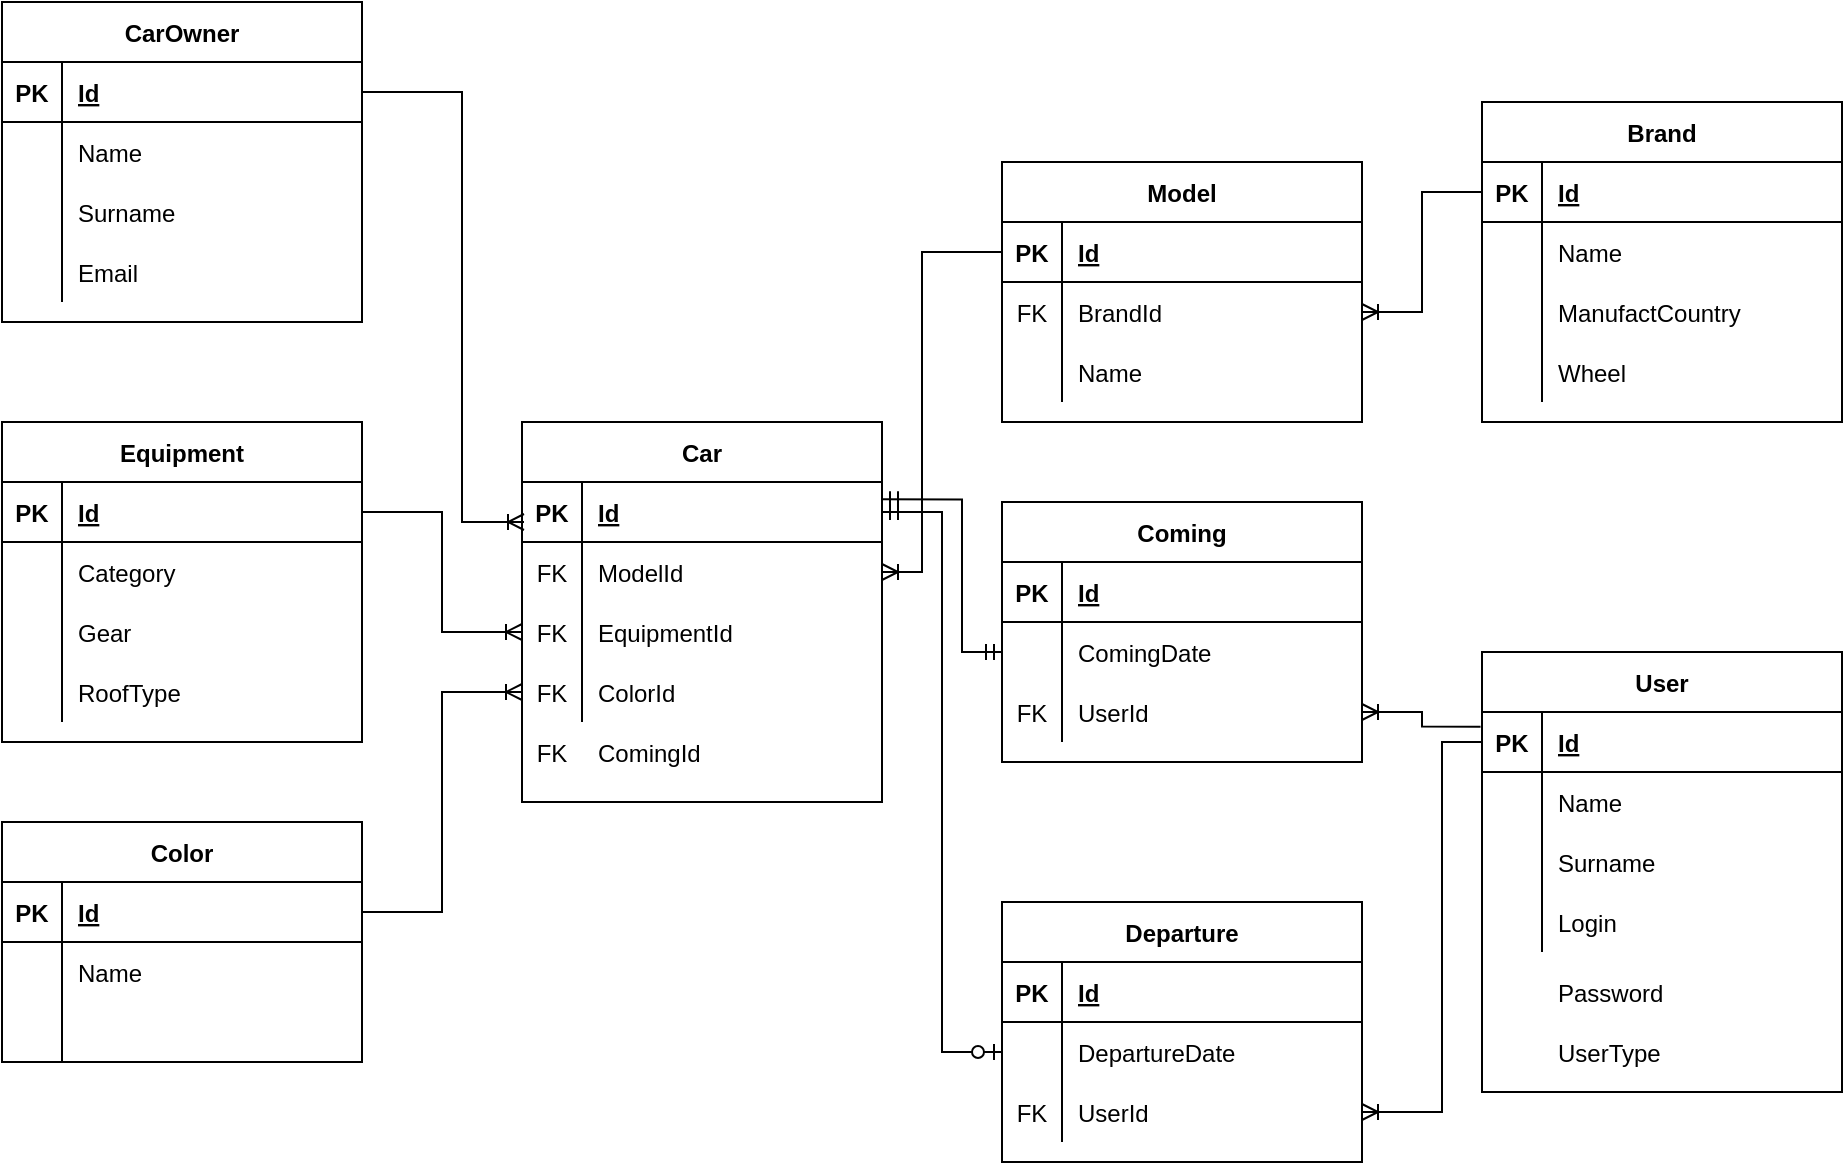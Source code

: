 <mxfile version="15.7.3" type="device" pages="2"><diagram id="YWKgG_WSulfAox0yziJz" name="DB"><mxGraphModel dx="782" dy="539" grid="1" gridSize="10" guides="1" tooltips="1" connect="1" arrows="1" fold="1" page="1" pageScale="1" pageWidth="827" pageHeight="1169" background="none" math="0" shadow="0"><root><mxCell id="0"/><mxCell id="1" parent="0"/><mxCell id="0yDQ1u8VZET8Ku6q4lAC-11" value="" style="edgeStyle=orthogonalEdgeStyle;fontSize=12;html=1;endArrow=ERoneToMany;rounded=0;exitX=1;exitY=0.5;exitDx=0;exitDy=0;entryX=0;entryY=0.5;entryDx=0;entryDy=0;" parent="1" source="uPqkEiyHTFBcvku5tP7o-15" target="uPqkEiyHTFBcvku5tP7o-47" edge="1"><mxGeometry width="100" height="100" relative="1" as="geometry"><mxPoint x="200.64" y="430.7" as="sourcePoint"/><mxPoint x="280" y="445" as="targetPoint"/></mxGeometry></mxCell><mxCell id="0yDQ1u8VZET8Ku6q4lAC-14" value="" style="edgeStyle=orthogonalEdgeStyle;fontSize=12;html=1;endArrow=ERoneToMany;rounded=0;exitX=1;exitY=0.5;exitDx=0;exitDy=0;entryX=0;entryY=0.5;entryDx=0;entryDy=0;" parent="1" source="uPqkEiyHTFBcvku5tP7o-28" target="uPqkEiyHTFBcvku5tP7o-50" edge="1"><mxGeometry width="100" height="100" relative="1" as="geometry"><mxPoint x="200.96" y="592" as="sourcePoint"/><mxPoint x="279.36" y="456.7" as="targetPoint"/></mxGeometry></mxCell><mxCell id="0yDQ1u8VZET8Ku6q4lAC-22" value="" style="edgeStyle=orthogonalEdgeStyle;fontSize=12;html=1;endArrow=ERmandOne;startArrow=ERmandOne;rounded=0;entryX=0;entryY=0.5;entryDx=0;entryDy=0;exitX=1;exitY=0.289;exitDx=0;exitDy=0;exitPerimeter=0;" parent="1" source="uPqkEiyHTFBcvku5tP7o-41" edge="1"><mxGeometry width="100" height="100" relative="1" as="geometry"><mxPoint x="440" y="400" as="sourcePoint"/><mxPoint x="520" y="475" as="targetPoint"/><Array as="points"><mxPoint x="500" y="399"/><mxPoint x="500" y="475"/></Array></mxGeometry></mxCell><mxCell id="_wsP47L9iV2Gv-2VF7Bg-2" value="" style="edgeStyle=orthogonalEdgeStyle;fontSize=12;html=1;endArrow=ERoneToMany;rounded=0;entryX=1;entryY=0.5;entryDx=0;entryDy=0;exitX=0;exitY=0.5;exitDx=0;exitDy=0;" parent="1" source="uPqkEiyHTFBcvku5tP7o-67" target="uPqkEiyHTFBcvku5tP7o-44" edge="1"><mxGeometry width="100" height="100" relative="1" as="geometry"><mxPoint x="517.28" y="272.7" as="sourcePoint"/><mxPoint x="440" y="422.5" as="targetPoint"/><Array as="points"><mxPoint x="480" y="275"/><mxPoint x="480" y="435"/></Array></mxGeometry></mxCell><mxCell id="rTgSQK5RYdO8RPEmZVbY-4" value="" style="edgeStyle=orthogonalEdgeStyle;fontSize=12;html=1;endArrow=none;rounded=0;entryX=1;entryY=0.5;entryDx=0;entryDy=0;startArrow=ERoneToMany;startFill=0;endFill=0;" parent="1" target="uPqkEiyHTFBcvku5tP7o-2" edge="1"><mxGeometry width="100" height="100" relative="1" as="geometry"><mxPoint x="281" y="410" as="sourcePoint"/><mxPoint x="210" y="200" as="targetPoint"/><Array as="points"><mxPoint x="250" y="410"/><mxPoint x="250" y="195"/></Array></mxGeometry></mxCell><mxCell id="uPqkEiyHTFBcvku5tP7o-1" value="CarOwner" style="shape=table;startSize=30;container=1;collapsible=1;childLayout=tableLayout;fixedRows=1;rowLines=0;fontStyle=1;align=center;resizeLast=1;" parent="1" vertex="1"><mxGeometry x="20" y="150" width="180" height="160" as="geometry"/></mxCell><mxCell id="uPqkEiyHTFBcvku5tP7o-2" value="" style="shape=partialRectangle;collapsible=0;dropTarget=0;pointerEvents=0;fillColor=none;top=0;left=0;bottom=1;right=0;points=[[0,0.5],[1,0.5]];portConstraint=eastwest;" parent="uPqkEiyHTFBcvku5tP7o-1" vertex="1"><mxGeometry y="30" width="180" height="30" as="geometry"/></mxCell><mxCell id="uPqkEiyHTFBcvku5tP7o-3" value="PK" style="shape=partialRectangle;connectable=0;fillColor=none;top=0;left=0;bottom=0;right=0;fontStyle=1;overflow=hidden;" parent="uPqkEiyHTFBcvku5tP7o-2" vertex="1"><mxGeometry width="30" height="30" as="geometry"><mxRectangle width="30" height="30" as="alternateBounds"/></mxGeometry></mxCell><mxCell id="uPqkEiyHTFBcvku5tP7o-4" value="Id" style="shape=partialRectangle;connectable=0;fillColor=none;top=0;left=0;bottom=0;right=0;align=left;spacingLeft=6;fontStyle=5;overflow=hidden;" parent="uPqkEiyHTFBcvku5tP7o-2" vertex="1"><mxGeometry x="30" width="150" height="30" as="geometry"><mxRectangle width="150" height="30" as="alternateBounds"/></mxGeometry></mxCell><mxCell id="uPqkEiyHTFBcvku5tP7o-5" value="" style="shape=partialRectangle;collapsible=0;dropTarget=0;pointerEvents=0;fillColor=none;top=0;left=0;bottom=0;right=0;points=[[0,0.5],[1,0.5]];portConstraint=eastwest;" parent="uPqkEiyHTFBcvku5tP7o-1" vertex="1"><mxGeometry y="60" width="180" height="30" as="geometry"/></mxCell><mxCell id="uPqkEiyHTFBcvku5tP7o-6" value="" style="shape=partialRectangle;connectable=0;fillColor=none;top=0;left=0;bottom=0;right=0;editable=1;overflow=hidden;" parent="uPqkEiyHTFBcvku5tP7o-5" vertex="1"><mxGeometry width="30" height="30" as="geometry"><mxRectangle width="30" height="30" as="alternateBounds"/></mxGeometry></mxCell><mxCell id="uPqkEiyHTFBcvku5tP7o-7" value="Name" style="shape=partialRectangle;connectable=0;fillColor=none;top=0;left=0;bottom=0;right=0;align=left;spacingLeft=6;overflow=hidden;" parent="uPqkEiyHTFBcvku5tP7o-5" vertex="1"><mxGeometry x="30" width="150" height="30" as="geometry"><mxRectangle width="150" height="30" as="alternateBounds"/></mxGeometry></mxCell><mxCell id="uPqkEiyHTFBcvku5tP7o-8" value="" style="shape=partialRectangle;collapsible=0;dropTarget=0;pointerEvents=0;fillColor=none;top=0;left=0;bottom=0;right=0;points=[[0,0.5],[1,0.5]];portConstraint=eastwest;" parent="uPqkEiyHTFBcvku5tP7o-1" vertex="1"><mxGeometry y="90" width="180" height="30" as="geometry"/></mxCell><mxCell id="uPqkEiyHTFBcvku5tP7o-9" value="" style="shape=partialRectangle;connectable=0;fillColor=none;top=0;left=0;bottom=0;right=0;editable=1;overflow=hidden;" parent="uPqkEiyHTFBcvku5tP7o-8" vertex="1"><mxGeometry width="30" height="30" as="geometry"><mxRectangle width="30" height="30" as="alternateBounds"/></mxGeometry></mxCell><mxCell id="uPqkEiyHTFBcvku5tP7o-10" value="Surname" style="shape=partialRectangle;connectable=0;fillColor=none;top=0;left=0;bottom=0;right=0;align=left;spacingLeft=6;overflow=hidden;" parent="uPqkEiyHTFBcvku5tP7o-8" vertex="1"><mxGeometry x="30" width="150" height="30" as="geometry"><mxRectangle width="150" height="30" as="alternateBounds"/></mxGeometry></mxCell><mxCell id="uPqkEiyHTFBcvku5tP7o-11" value="" style="shape=partialRectangle;collapsible=0;dropTarget=0;pointerEvents=0;fillColor=none;top=0;left=0;bottom=0;right=0;points=[[0,0.5],[1,0.5]];portConstraint=eastwest;" parent="uPqkEiyHTFBcvku5tP7o-1" vertex="1"><mxGeometry y="120" width="180" height="30" as="geometry"/></mxCell><mxCell id="uPqkEiyHTFBcvku5tP7o-12" value="" style="shape=partialRectangle;connectable=0;fillColor=none;top=0;left=0;bottom=0;right=0;editable=1;overflow=hidden;" parent="uPqkEiyHTFBcvku5tP7o-11" vertex="1"><mxGeometry width="30" height="30" as="geometry"><mxRectangle width="30" height="30" as="alternateBounds"/></mxGeometry></mxCell><mxCell id="uPqkEiyHTFBcvku5tP7o-13" value="Email" style="shape=partialRectangle;connectable=0;fillColor=none;top=0;left=0;bottom=0;right=0;align=left;spacingLeft=6;overflow=hidden;" parent="uPqkEiyHTFBcvku5tP7o-11" vertex="1"><mxGeometry x="30" width="150" height="30" as="geometry"><mxRectangle width="150" height="30" as="alternateBounds"/></mxGeometry></mxCell><mxCell id="uPqkEiyHTFBcvku5tP7o-14" value="Equipment" style="shape=table;startSize=30;container=1;collapsible=1;childLayout=tableLayout;fixedRows=1;rowLines=0;fontStyle=1;align=center;resizeLast=1;" parent="1" vertex="1"><mxGeometry x="20" y="360" width="180" height="160" as="geometry"/></mxCell><mxCell id="uPqkEiyHTFBcvku5tP7o-15" value="" style="shape=partialRectangle;collapsible=0;dropTarget=0;pointerEvents=0;fillColor=none;top=0;left=0;bottom=1;right=0;points=[[0,0.5],[1,0.5]];portConstraint=eastwest;" parent="uPqkEiyHTFBcvku5tP7o-14" vertex="1"><mxGeometry y="30" width="180" height="30" as="geometry"/></mxCell><mxCell id="uPqkEiyHTFBcvku5tP7o-16" value="PK" style="shape=partialRectangle;connectable=0;fillColor=none;top=0;left=0;bottom=0;right=0;fontStyle=1;overflow=hidden;" parent="uPqkEiyHTFBcvku5tP7o-15" vertex="1"><mxGeometry width="30" height="30" as="geometry"><mxRectangle width="30" height="30" as="alternateBounds"/></mxGeometry></mxCell><mxCell id="uPqkEiyHTFBcvku5tP7o-17" value="Id" style="shape=partialRectangle;connectable=0;fillColor=none;top=0;left=0;bottom=0;right=0;align=left;spacingLeft=6;fontStyle=5;overflow=hidden;" parent="uPqkEiyHTFBcvku5tP7o-15" vertex="1"><mxGeometry x="30" width="150" height="30" as="geometry"><mxRectangle width="150" height="30" as="alternateBounds"/></mxGeometry></mxCell><mxCell id="uPqkEiyHTFBcvku5tP7o-18" value="" style="shape=partialRectangle;collapsible=0;dropTarget=0;pointerEvents=0;fillColor=none;top=0;left=0;bottom=0;right=0;points=[[0,0.5],[1,0.5]];portConstraint=eastwest;" parent="uPqkEiyHTFBcvku5tP7o-14" vertex="1"><mxGeometry y="60" width="180" height="30" as="geometry"/></mxCell><mxCell id="uPqkEiyHTFBcvku5tP7o-19" value="" style="shape=partialRectangle;connectable=0;fillColor=none;top=0;left=0;bottom=0;right=0;editable=1;overflow=hidden;" parent="uPqkEiyHTFBcvku5tP7o-18" vertex="1"><mxGeometry width="30" height="30" as="geometry"><mxRectangle width="30" height="30" as="alternateBounds"/></mxGeometry></mxCell><mxCell id="uPqkEiyHTFBcvku5tP7o-20" value="Category" style="shape=partialRectangle;connectable=0;fillColor=none;top=0;left=0;bottom=0;right=0;align=left;spacingLeft=6;overflow=hidden;" parent="uPqkEiyHTFBcvku5tP7o-18" vertex="1"><mxGeometry x="30" width="150" height="30" as="geometry"><mxRectangle width="150" height="30" as="alternateBounds"/></mxGeometry></mxCell><mxCell id="uPqkEiyHTFBcvku5tP7o-21" value="" style="shape=partialRectangle;collapsible=0;dropTarget=0;pointerEvents=0;fillColor=none;top=0;left=0;bottom=0;right=0;points=[[0,0.5],[1,0.5]];portConstraint=eastwest;" parent="uPqkEiyHTFBcvku5tP7o-14" vertex="1"><mxGeometry y="90" width="180" height="30" as="geometry"/></mxCell><mxCell id="uPqkEiyHTFBcvku5tP7o-22" value="" style="shape=partialRectangle;connectable=0;fillColor=none;top=0;left=0;bottom=0;right=0;editable=1;overflow=hidden;" parent="uPqkEiyHTFBcvku5tP7o-21" vertex="1"><mxGeometry width="30" height="30" as="geometry"><mxRectangle width="30" height="30" as="alternateBounds"/></mxGeometry></mxCell><mxCell id="uPqkEiyHTFBcvku5tP7o-23" value="Gear" style="shape=partialRectangle;connectable=0;fillColor=none;top=0;left=0;bottom=0;right=0;align=left;spacingLeft=6;overflow=hidden;" parent="uPqkEiyHTFBcvku5tP7o-21" vertex="1"><mxGeometry x="30" width="150" height="30" as="geometry"><mxRectangle width="150" height="30" as="alternateBounds"/></mxGeometry></mxCell><mxCell id="uPqkEiyHTFBcvku5tP7o-24" value="" style="shape=partialRectangle;collapsible=0;dropTarget=0;pointerEvents=0;fillColor=none;top=0;left=0;bottom=0;right=0;points=[[0,0.5],[1,0.5]];portConstraint=eastwest;" parent="uPqkEiyHTFBcvku5tP7o-14" vertex="1"><mxGeometry y="120" width="180" height="30" as="geometry"/></mxCell><mxCell id="uPqkEiyHTFBcvku5tP7o-25" value="" style="shape=partialRectangle;connectable=0;fillColor=none;top=0;left=0;bottom=0;right=0;editable=1;overflow=hidden;" parent="uPqkEiyHTFBcvku5tP7o-24" vertex="1"><mxGeometry width="30" height="30" as="geometry"><mxRectangle width="30" height="30" as="alternateBounds"/></mxGeometry></mxCell><mxCell id="uPqkEiyHTFBcvku5tP7o-26" value="RoofType" style="shape=partialRectangle;connectable=0;fillColor=none;top=0;left=0;bottom=0;right=0;align=left;spacingLeft=6;overflow=hidden;" parent="uPqkEiyHTFBcvku5tP7o-24" vertex="1"><mxGeometry x="30" width="150" height="30" as="geometry"><mxRectangle width="150" height="30" as="alternateBounds"/></mxGeometry></mxCell><mxCell id="uPqkEiyHTFBcvku5tP7o-27" value="Color" style="shape=table;startSize=30;container=1;collapsible=1;childLayout=tableLayout;fixedRows=1;rowLines=0;fontStyle=1;align=center;resizeLast=1;" parent="1" vertex="1"><mxGeometry x="20" y="560" width="180" height="120" as="geometry"/></mxCell><mxCell id="uPqkEiyHTFBcvku5tP7o-28" value="" style="shape=partialRectangle;collapsible=0;dropTarget=0;pointerEvents=0;fillColor=none;top=0;left=0;bottom=1;right=0;points=[[0,0.5],[1,0.5]];portConstraint=eastwest;" parent="uPqkEiyHTFBcvku5tP7o-27" vertex="1"><mxGeometry y="30" width="180" height="30" as="geometry"/></mxCell><mxCell id="uPqkEiyHTFBcvku5tP7o-29" value="PK" style="shape=partialRectangle;connectable=0;fillColor=none;top=0;left=0;bottom=0;right=0;fontStyle=1;overflow=hidden;" parent="uPqkEiyHTFBcvku5tP7o-28" vertex="1"><mxGeometry width="30" height="30" as="geometry"><mxRectangle width="30" height="30" as="alternateBounds"/></mxGeometry></mxCell><mxCell id="uPqkEiyHTFBcvku5tP7o-30" value="Id" style="shape=partialRectangle;connectable=0;fillColor=none;top=0;left=0;bottom=0;right=0;align=left;spacingLeft=6;fontStyle=5;overflow=hidden;" parent="uPqkEiyHTFBcvku5tP7o-28" vertex="1"><mxGeometry x="30" width="150" height="30" as="geometry"><mxRectangle width="150" height="30" as="alternateBounds"/></mxGeometry></mxCell><mxCell id="uPqkEiyHTFBcvku5tP7o-31" value="" style="shape=partialRectangle;collapsible=0;dropTarget=0;pointerEvents=0;fillColor=none;top=0;left=0;bottom=0;right=0;points=[[0,0.5],[1,0.5]];portConstraint=eastwest;" parent="uPqkEiyHTFBcvku5tP7o-27" vertex="1"><mxGeometry y="60" width="180" height="30" as="geometry"/></mxCell><mxCell id="uPqkEiyHTFBcvku5tP7o-32" value="" style="shape=partialRectangle;connectable=0;fillColor=none;top=0;left=0;bottom=0;right=0;editable=1;overflow=hidden;" parent="uPqkEiyHTFBcvku5tP7o-31" vertex="1"><mxGeometry width="30" height="30" as="geometry"><mxRectangle width="30" height="30" as="alternateBounds"/></mxGeometry></mxCell><mxCell id="uPqkEiyHTFBcvku5tP7o-33" value="Name" style="shape=partialRectangle;connectable=0;fillColor=none;top=0;left=0;bottom=0;right=0;align=left;spacingLeft=6;overflow=hidden;" parent="uPqkEiyHTFBcvku5tP7o-31" vertex="1"><mxGeometry x="30" width="150" height="30" as="geometry"><mxRectangle width="150" height="30" as="alternateBounds"/></mxGeometry></mxCell><mxCell id="uPqkEiyHTFBcvku5tP7o-34" value="" style="shape=partialRectangle;collapsible=0;dropTarget=0;pointerEvents=0;fillColor=none;top=0;left=0;bottom=0;right=0;points=[[0,0.5],[1,0.5]];portConstraint=eastwest;" parent="uPqkEiyHTFBcvku5tP7o-27" vertex="1"><mxGeometry y="90" width="180" height="30" as="geometry"/></mxCell><mxCell id="uPqkEiyHTFBcvku5tP7o-35" value="" style="shape=partialRectangle;connectable=0;fillColor=none;top=0;left=0;bottom=0;right=0;editable=1;overflow=hidden;" parent="uPqkEiyHTFBcvku5tP7o-34" vertex="1"><mxGeometry width="30" height="30" as="geometry"><mxRectangle width="30" height="30" as="alternateBounds"/></mxGeometry></mxCell><mxCell id="uPqkEiyHTFBcvku5tP7o-36" value="" style="shape=partialRectangle;connectable=0;fillColor=none;top=0;left=0;bottom=0;right=0;align=left;spacingLeft=6;overflow=hidden;" parent="uPqkEiyHTFBcvku5tP7o-34" vertex="1"><mxGeometry x="30" width="150" height="30" as="geometry"><mxRectangle width="150" height="30" as="alternateBounds"/></mxGeometry></mxCell><mxCell id="uPqkEiyHTFBcvku5tP7o-40" value="Car" style="shape=table;startSize=30;container=1;collapsible=1;childLayout=tableLayout;fixedRows=1;rowLines=0;fontStyle=1;align=center;resizeLast=1;" parent="1" vertex="1"><mxGeometry x="280" y="360" width="180" height="190" as="geometry"/></mxCell><mxCell id="uPqkEiyHTFBcvku5tP7o-41" value="" style="shape=partialRectangle;collapsible=0;dropTarget=0;pointerEvents=0;fillColor=none;top=0;left=0;bottom=1;right=0;points=[[0,0.5],[1,0.5]];portConstraint=eastwest;" parent="uPqkEiyHTFBcvku5tP7o-40" vertex="1"><mxGeometry y="30" width="180" height="30" as="geometry"/></mxCell><mxCell id="uPqkEiyHTFBcvku5tP7o-42" value="PK" style="shape=partialRectangle;connectable=0;fillColor=none;top=0;left=0;bottom=0;right=0;fontStyle=1;overflow=hidden;" parent="uPqkEiyHTFBcvku5tP7o-41" vertex="1"><mxGeometry width="30" height="30" as="geometry"><mxRectangle width="30" height="30" as="alternateBounds"/></mxGeometry></mxCell><mxCell id="uPqkEiyHTFBcvku5tP7o-43" value="Id" style="shape=partialRectangle;connectable=0;fillColor=none;top=0;left=0;bottom=0;right=0;align=left;spacingLeft=6;fontStyle=5;overflow=hidden;" parent="uPqkEiyHTFBcvku5tP7o-41" vertex="1"><mxGeometry x="30" width="150" height="30" as="geometry"><mxRectangle width="150" height="30" as="alternateBounds"/></mxGeometry></mxCell><mxCell id="uPqkEiyHTFBcvku5tP7o-44" value="" style="shape=partialRectangle;collapsible=0;dropTarget=0;pointerEvents=0;fillColor=none;top=0;left=0;bottom=0;right=0;points=[[0,0.5],[1,0.5]];portConstraint=eastwest;" parent="uPqkEiyHTFBcvku5tP7o-40" vertex="1"><mxGeometry y="60" width="180" height="30" as="geometry"/></mxCell><mxCell id="uPqkEiyHTFBcvku5tP7o-45" value="FK" style="shape=partialRectangle;connectable=0;fillColor=none;top=0;left=0;bottom=0;right=0;editable=1;overflow=hidden;" parent="uPqkEiyHTFBcvku5tP7o-44" vertex="1"><mxGeometry width="30" height="30" as="geometry"><mxRectangle width="30" height="30" as="alternateBounds"/></mxGeometry></mxCell><mxCell id="uPqkEiyHTFBcvku5tP7o-46" value="ModelId" style="shape=partialRectangle;connectable=0;fillColor=none;top=0;left=0;bottom=0;right=0;align=left;spacingLeft=6;overflow=hidden;" parent="uPqkEiyHTFBcvku5tP7o-44" vertex="1"><mxGeometry x="30" width="150" height="30" as="geometry"><mxRectangle width="150" height="30" as="alternateBounds"/></mxGeometry></mxCell><mxCell id="uPqkEiyHTFBcvku5tP7o-47" value="" style="shape=partialRectangle;collapsible=0;dropTarget=0;pointerEvents=0;fillColor=none;top=0;left=0;bottom=0;right=0;points=[[0,0.5],[1,0.5]];portConstraint=eastwest;" parent="uPqkEiyHTFBcvku5tP7o-40" vertex="1"><mxGeometry y="90" width="180" height="30" as="geometry"/></mxCell><mxCell id="uPqkEiyHTFBcvku5tP7o-48" value="FK" style="shape=partialRectangle;connectable=0;fillColor=none;top=0;left=0;bottom=0;right=0;editable=1;overflow=hidden;" parent="uPqkEiyHTFBcvku5tP7o-47" vertex="1"><mxGeometry width="30" height="30" as="geometry"><mxRectangle width="30" height="30" as="alternateBounds"/></mxGeometry></mxCell><mxCell id="uPqkEiyHTFBcvku5tP7o-49" value="EquipmentId" style="shape=partialRectangle;connectable=0;fillColor=none;top=0;left=0;bottom=0;right=0;align=left;spacingLeft=6;overflow=hidden;" parent="uPqkEiyHTFBcvku5tP7o-47" vertex="1"><mxGeometry x="30" width="150" height="30" as="geometry"><mxRectangle width="150" height="30" as="alternateBounds"/></mxGeometry></mxCell><mxCell id="uPqkEiyHTFBcvku5tP7o-50" value="" style="shape=partialRectangle;collapsible=0;dropTarget=0;pointerEvents=0;fillColor=none;top=0;left=0;bottom=0;right=0;points=[[0,0.5],[1,0.5]];portConstraint=eastwest;" parent="uPqkEiyHTFBcvku5tP7o-40" vertex="1"><mxGeometry y="120" width="180" height="30" as="geometry"/></mxCell><mxCell id="uPqkEiyHTFBcvku5tP7o-51" value="FK" style="shape=partialRectangle;connectable=0;fillColor=none;top=0;left=0;bottom=0;right=0;editable=1;overflow=hidden;" parent="uPqkEiyHTFBcvku5tP7o-50" vertex="1"><mxGeometry width="30" height="30" as="geometry"><mxRectangle width="30" height="30" as="alternateBounds"/></mxGeometry></mxCell><mxCell id="uPqkEiyHTFBcvku5tP7o-52" value="ColorId" style="shape=partialRectangle;connectable=0;fillColor=none;top=0;left=0;bottom=0;right=0;align=left;spacingLeft=6;overflow=hidden;" parent="uPqkEiyHTFBcvku5tP7o-50" vertex="1"><mxGeometry x="30" width="150" height="30" as="geometry"><mxRectangle width="150" height="30" as="alternateBounds"/></mxGeometry></mxCell><mxCell id="uPqkEiyHTFBcvku5tP7o-66" value="Model" style="shape=table;startSize=30;container=1;collapsible=1;childLayout=tableLayout;fixedRows=1;rowLines=0;fontStyle=1;align=center;resizeLast=1;" parent="1" vertex="1"><mxGeometry x="520" y="230" width="180" height="130" as="geometry"/></mxCell><mxCell id="uPqkEiyHTFBcvku5tP7o-67" value="" style="shape=partialRectangle;collapsible=0;dropTarget=0;pointerEvents=0;fillColor=none;top=0;left=0;bottom=1;right=0;points=[[0,0.5],[1,0.5]];portConstraint=eastwest;" parent="uPqkEiyHTFBcvku5tP7o-66" vertex="1"><mxGeometry y="30" width="180" height="30" as="geometry"/></mxCell><mxCell id="uPqkEiyHTFBcvku5tP7o-68" value="PK" style="shape=partialRectangle;connectable=0;fillColor=none;top=0;left=0;bottom=0;right=0;fontStyle=1;overflow=hidden;" parent="uPqkEiyHTFBcvku5tP7o-67" vertex="1"><mxGeometry width="30" height="30" as="geometry"><mxRectangle width="30" height="30" as="alternateBounds"/></mxGeometry></mxCell><mxCell id="uPqkEiyHTFBcvku5tP7o-69" value="Id" style="shape=partialRectangle;connectable=0;fillColor=none;top=0;left=0;bottom=0;right=0;align=left;spacingLeft=6;fontStyle=5;overflow=hidden;" parent="uPqkEiyHTFBcvku5tP7o-67" vertex="1"><mxGeometry x="30" width="150" height="30" as="geometry"><mxRectangle width="150" height="30" as="alternateBounds"/></mxGeometry></mxCell><mxCell id="uPqkEiyHTFBcvku5tP7o-70" value="" style="shape=partialRectangle;collapsible=0;dropTarget=0;pointerEvents=0;fillColor=none;top=0;left=0;bottom=0;right=0;points=[[0,0.5],[1,0.5]];portConstraint=eastwest;" parent="uPqkEiyHTFBcvku5tP7o-66" vertex="1"><mxGeometry y="60" width="180" height="30" as="geometry"/></mxCell><mxCell id="uPqkEiyHTFBcvku5tP7o-71" value="FK" style="shape=partialRectangle;connectable=0;fillColor=none;top=0;left=0;bottom=0;right=0;editable=1;overflow=hidden;" parent="uPqkEiyHTFBcvku5tP7o-70" vertex="1"><mxGeometry width="30" height="30" as="geometry"><mxRectangle width="30" height="30" as="alternateBounds"/></mxGeometry></mxCell><mxCell id="uPqkEiyHTFBcvku5tP7o-72" value="BrandId" style="shape=partialRectangle;connectable=0;fillColor=none;top=0;left=0;bottom=0;right=0;align=left;spacingLeft=6;overflow=hidden;" parent="uPqkEiyHTFBcvku5tP7o-70" vertex="1"><mxGeometry x="30" width="150" height="30" as="geometry"><mxRectangle width="150" height="30" as="alternateBounds"/></mxGeometry></mxCell><mxCell id="uPqkEiyHTFBcvku5tP7o-73" value="" style="shape=partialRectangle;collapsible=0;dropTarget=0;pointerEvents=0;fillColor=none;top=0;left=0;bottom=0;right=0;points=[[0,0.5],[1,0.5]];portConstraint=eastwest;" parent="uPqkEiyHTFBcvku5tP7o-66" vertex="1"><mxGeometry y="90" width="180" height="30" as="geometry"/></mxCell><mxCell id="uPqkEiyHTFBcvku5tP7o-74" value="" style="shape=partialRectangle;connectable=0;fillColor=none;top=0;left=0;bottom=0;right=0;editable=1;overflow=hidden;" parent="uPqkEiyHTFBcvku5tP7o-73" vertex="1"><mxGeometry width="30" height="30" as="geometry"><mxRectangle width="30" height="30" as="alternateBounds"/></mxGeometry></mxCell><mxCell id="uPqkEiyHTFBcvku5tP7o-75" value="Name" style="shape=partialRectangle;connectable=0;fillColor=none;top=0;left=0;bottom=0;right=0;align=left;spacingLeft=6;overflow=hidden;" parent="uPqkEiyHTFBcvku5tP7o-73" vertex="1"><mxGeometry x="30" width="150" height="30" as="geometry"><mxRectangle width="150" height="30" as="alternateBounds"/></mxGeometry></mxCell><mxCell id="uPqkEiyHTFBcvku5tP7o-77" value="Brand" style="shape=table;startSize=30;container=1;collapsible=1;childLayout=tableLayout;fixedRows=1;rowLines=0;fontStyle=1;align=center;resizeLast=1;" parent="1" vertex="1"><mxGeometry x="760" y="200" width="180" height="160" as="geometry"/></mxCell><mxCell id="uPqkEiyHTFBcvku5tP7o-78" value="" style="shape=partialRectangle;collapsible=0;dropTarget=0;pointerEvents=0;fillColor=none;top=0;left=0;bottom=1;right=0;points=[[0,0.5],[1,0.5]];portConstraint=eastwest;" parent="uPqkEiyHTFBcvku5tP7o-77" vertex="1"><mxGeometry y="30" width="180" height="30" as="geometry"/></mxCell><mxCell id="uPqkEiyHTFBcvku5tP7o-79" value="PK" style="shape=partialRectangle;connectable=0;fillColor=none;top=0;left=0;bottom=0;right=0;fontStyle=1;overflow=hidden;" parent="uPqkEiyHTFBcvku5tP7o-78" vertex="1"><mxGeometry width="30" height="30" as="geometry"><mxRectangle width="30" height="30" as="alternateBounds"/></mxGeometry></mxCell><mxCell id="uPqkEiyHTFBcvku5tP7o-80" value="Id" style="shape=partialRectangle;connectable=0;fillColor=none;top=0;left=0;bottom=0;right=0;align=left;spacingLeft=6;fontStyle=5;overflow=hidden;" parent="uPqkEiyHTFBcvku5tP7o-78" vertex="1"><mxGeometry x="30" width="150" height="30" as="geometry"><mxRectangle width="150" height="30" as="alternateBounds"/></mxGeometry></mxCell><mxCell id="uPqkEiyHTFBcvku5tP7o-81" value="" style="shape=partialRectangle;collapsible=0;dropTarget=0;pointerEvents=0;fillColor=none;top=0;left=0;bottom=0;right=0;points=[[0,0.5],[1,0.5]];portConstraint=eastwest;" parent="uPqkEiyHTFBcvku5tP7o-77" vertex="1"><mxGeometry y="60" width="180" height="30" as="geometry"/></mxCell><mxCell id="uPqkEiyHTFBcvku5tP7o-82" value="" style="shape=partialRectangle;connectable=0;fillColor=none;top=0;left=0;bottom=0;right=0;editable=1;overflow=hidden;" parent="uPqkEiyHTFBcvku5tP7o-81" vertex="1"><mxGeometry width="30" height="30" as="geometry"><mxRectangle width="30" height="30" as="alternateBounds"/></mxGeometry></mxCell><mxCell id="uPqkEiyHTFBcvku5tP7o-83" value="Name" style="shape=partialRectangle;connectable=0;fillColor=none;top=0;left=0;bottom=0;right=0;align=left;spacingLeft=6;overflow=hidden;" parent="uPqkEiyHTFBcvku5tP7o-81" vertex="1"><mxGeometry x="30" width="150" height="30" as="geometry"><mxRectangle width="150" height="30" as="alternateBounds"/></mxGeometry></mxCell><mxCell id="uPqkEiyHTFBcvku5tP7o-84" value="" style="shape=partialRectangle;collapsible=0;dropTarget=0;pointerEvents=0;fillColor=none;top=0;left=0;bottom=0;right=0;points=[[0,0.5],[1,0.5]];portConstraint=eastwest;" parent="uPqkEiyHTFBcvku5tP7o-77" vertex="1"><mxGeometry y="90" width="180" height="30" as="geometry"/></mxCell><mxCell id="uPqkEiyHTFBcvku5tP7o-85" value="" style="shape=partialRectangle;connectable=0;fillColor=none;top=0;left=0;bottom=0;right=0;editable=1;overflow=hidden;" parent="uPqkEiyHTFBcvku5tP7o-84" vertex="1"><mxGeometry width="30" height="30" as="geometry"><mxRectangle width="30" height="30" as="alternateBounds"/></mxGeometry></mxCell><mxCell id="uPqkEiyHTFBcvku5tP7o-86" value="ManufactCountry" style="shape=partialRectangle;connectable=0;fillColor=none;top=0;left=0;bottom=0;right=0;align=left;spacingLeft=6;overflow=hidden;" parent="uPqkEiyHTFBcvku5tP7o-84" vertex="1"><mxGeometry x="30" width="150" height="30" as="geometry"><mxRectangle width="150" height="30" as="alternateBounds"/></mxGeometry></mxCell><mxCell id="uPqkEiyHTFBcvku5tP7o-87" value="" style="shape=partialRectangle;collapsible=0;dropTarget=0;pointerEvents=0;fillColor=none;top=0;left=0;bottom=0;right=0;points=[[0,0.5],[1,0.5]];portConstraint=eastwest;" parent="uPqkEiyHTFBcvku5tP7o-77" vertex="1"><mxGeometry y="120" width="180" height="30" as="geometry"/></mxCell><mxCell id="uPqkEiyHTFBcvku5tP7o-88" value="" style="shape=partialRectangle;connectable=0;fillColor=none;top=0;left=0;bottom=0;right=0;editable=1;overflow=hidden;" parent="uPqkEiyHTFBcvku5tP7o-87" vertex="1"><mxGeometry width="30" height="30" as="geometry"><mxRectangle width="30" height="30" as="alternateBounds"/></mxGeometry></mxCell><mxCell id="uPqkEiyHTFBcvku5tP7o-89" value="Wheel" style="shape=partialRectangle;connectable=0;fillColor=none;top=0;left=0;bottom=0;right=0;align=left;spacingLeft=6;overflow=hidden;" parent="uPqkEiyHTFBcvku5tP7o-87" vertex="1"><mxGeometry x="30" width="150" height="30" as="geometry"><mxRectangle width="150" height="30" as="alternateBounds"/></mxGeometry></mxCell><mxCell id="uPqkEiyHTFBcvku5tP7o-90" value="" style="edgeStyle=entityRelationEdgeStyle;fontSize=12;html=1;endArrow=ERoneToMany;rounded=0;entryX=1;entryY=0.5;entryDx=0;entryDy=0;exitX=0;exitY=0.5;exitDx=0;exitDy=0;" parent="1" source="uPqkEiyHTFBcvku5tP7o-78" target="uPqkEiyHTFBcvku5tP7o-70" edge="1"><mxGeometry width="100" height="100" relative="1" as="geometry"><mxPoint x="640" y="410" as="sourcePoint"/><mxPoint x="740" y="310" as="targetPoint"/></mxGeometry></mxCell><mxCell id="uPqkEiyHTFBcvku5tP7o-91" value="Coming" style="shape=table;startSize=30;container=1;collapsible=1;childLayout=tableLayout;fixedRows=1;rowLines=0;fontStyle=1;align=center;resizeLast=1;" parent="1" vertex="1"><mxGeometry x="520" y="400" width="180" height="130" as="geometry"/></mxCell><mxCell id="uPqkEiyHTFBcvku5tP7o-92" value="" style="shape=partialRectangle;collapsible=0;dropTarget=0;pointerEvents=0;fillColor=none;top=0;left=0;bottom=1;right=0;points=[[0,0.5],[1,0.5]];portConstraint=eastwest;" parent="uPqkEiyHTFBcvku5tP7o-91" vertex="1"><mxGeometry y="30" width="180" height="30" as="geometry"/></mxCell><mxCell id="uPqkEiyHTFBcvku5tP7o-93" value="PK" style="shape=partialRectangle;connectable=0;fillColor=none;top=0;left=0;bottom=0;right=0;fontStyle=1;overflow=hidden;" parent="uPqkEiyHTFBcvku5tP7o-92" vertex="1"><mxGeometry width="30" height="30" as="geometry"><mxRectangle width="30" height="30" as="alternateBounds"/></mxGeometry></mxCell><mxCell id="uPqkEiyHTFBcvku5tP7o-94" value="Id" style="shape=partialRectangle;connectable=0;fillColor=none;top=0;left=0;bottom=0;right=0;align=left;spacingLeft=6;fontStyle=5;overflow=hidden;" parent="uPqkEiyHTFBcvku5tP7o-92" vertex="1"><mxGeometry x="30" width="150" height="30" as="geometry"><mxRectangle width="150" height="30" as="alternateBounds"/></mxGeometry></mxCell><mxCell id="uPqkEiyHTFBcvku5tP7o-98" value="" style="shape=partialRectangle;collapsible=0;dropTarget=0;pointerEvents=0;fillColor=none;top=0;left=0;bottom=0;right=0;points=[[0,0.5],[1,0.5]];portConstraint=eastwest;" parent="uPqkEiyHTFBcvku5tP7o-91" vertex="1"><mxGeometry y="60" width="180" height="30" as="geometry"/></mxCell><mxCell id="uPqkEiyHTFBcvku5tP7o-99" value="" style="shape=partialRectangle;connectable=0;fillColor=none;top=0;left=0;bottom=0;right=0;editable=1;overflow=hidden;" parent="uPqkEiyHTFBcvku5tP7o-98" vertex="1"><mxGeometry width="30" height="30" as="geometry"><mxRectangle width="30" height="30" as="alternateBounds"/></mxGeometry></mxCell><mxCell id="uPqkEiyHTFBcvku5tP7o-100" value="ComingDate" style="shape=partialRectangle;connectable=0;fillColor=none;top=0;left=0;bottom=0;right=0;align=left;spacingLeft=6;overflow=hidden;" parent="uPqkEiyHTFBcvku5tP7o-98" vertex="1"><mxGeometry x="30" width="150" height="30" as="geometry"><mxRectangle width="150" height="30" as="alternateBounds"/></mxGeometry></mxCell><mxCell id="uPqkEiyHTFBcvku5tP7o-101" value="" style="shape=partialRectangle;collapsible=0;dropTarget=0;pointerEvents=0;fillColor=none;top=0;left=0;bottom=0;right=0;points=[[0,0.5],[1,0.5]];portConstraint=eastwest;" parent="uPqkEiyHTFBcvku5tP7o-91" vertex="1"><mxGeometry y="90" width="180" height="30" as="geometry"/></mxCell><mxCell id="uPqkEiyHTFBcvku5tP7o-102" value="FK" style="shape=partialRectangle;connectable=0;fillColor=none;top=0;left=0;bottom=0;right=0;editable=1;overflow=hidden;" parent="uPqkEiyHTFBcvku5tP7o-101" vertex="1"><mxGeometry width="30" height="30" as="geometry"><mxRectangle width="30" height="30" as="alternateBounds"/></mxGeometry></mxCell><mxCell id="uPqkEiyHTFBcvku5tP7o-103" value="UserId" style="shape=partialRectangle;connectable=0;fillColor=none;top=0;left=0;bottom=0;right=0;align=left;spacingLeft=6;overflow=hidden;" parent="uPqkEiyHTFBcvku5tP7o-101" vertex="1"><mxGeometry x="30" width="150" height="30" as="geometry"><mxRectangle width="150" height="30" as="alternateBounds"/></mxGeometry></mxCell><mxCell id="uPqkEiyHTFBcvku5tP7o-104" value="Departure" style="shape=table;startSize=30;container=1;collapsible=1;childLayout=tableLayout;fixedRows=1;rowLines=0;fontStyle=1;align=center;resizeLast=1;" parent="1" vertex="1"><mxGeometry x="520" y="600" width="180" height="130" as="geometry"/></mxCell><mxCell id="uPqkEiyHTFBcvku5tP7o-105" value="" style="shape=partialRectangle;collapsible=0;dropTarget=0;pointerEvents=0;fillColor=none;top=0;left=0;bottom=1;right=0;points=[[0,0.5],[1,0.5]];portConstraint=eastwest;" parent="uPqkEiyHTFBcvku5tP7o-104" vertex="1"><mxGeometry y="30" width="180" height="30" as="geometry"/></mxCell><mxCell id="uPqkEiyHTFBcvku5tP7o-106" value="PK" style="shape=partialRectangle;connectable=0;fillColor=none;top=0;left=0;bottom=0;right=0;fontStyle=1;overflow=hidden;" parent="uPqkEiyHTFBcvku5tP7o-105" vertex="1"><mxGeometry width="30" height="30" as="geometry"><mxRectangle width="30" height="30" as="alternateBounds"/></mxGeometry></mxCell><mxCell id="uPqkEiyHTFBcvku5tP7o-107" value="Id" style="shape=partialRectangle;connectable=0;fillColor=none;top=0;left=0;bottom=0;right=0;align=left;spacingLeft=6;fontStyle=5;overflow=hidden;" parent="uPqkEiyHTFBcvku5tP7o-105" vertex="1"><mxGeometry x="30" width="150" height="30" as="geometry"><mxRectangle width="150" height="30" as="alternateBounds"/></mxGeometry></mxCell><mxCell id="uPqkEiyHTFBcvku5tP7o-111" value="" style="shape=partialRectangle;collapsible=0;dropTarget=0;pointerEvents=0;fillColor=none;top=0;left=0;bottom=0;right=0;points=[[0,0.5],[1,0.5]];portConstraint=eastwest;" parent="uPqkEiyHTFBcvku5tP7o-104" vertex="1"><mxGeometry y="60" width="180" height="30" as="geometry"/></mxCell><mxCell id="uPqkEiyHTFBcvku5tP7o-112" value="" style="shape=partialRectangle;connectable=0;fillColor=none;top=0;left=0;bottom=0;right=0;editable=1;overflow=hidden;" parent="uPqkEiyHTFBcvku5tP7o-111" vertex="1"><mxGeometry width="30" height="30" as="geometry"><mxRectangle width="30" height="30" as="alternateBounds"/></mxGeometry></mxCell><mxCell id="uPqkEiyHTFBcvku5tP7o-113" value="DepartureDate" style="shape=partialRectangle;connectable=0;fillColor=none;top=0;left=0;bottom=0;right=0;align=left;spacingLeft=6;overflow=hidden;" parent="uPqkEiyHTFBcvku5tP7o-111" vertex="1"><mxGeometry x="30" width="150" height="30" as="geometry"><mxRectangle width="150" height="30" as="alternateBounds"/></mxGeometry></mxCell><mxCell id="uPqkEiyHTFBcvku5tP7o-114" value="" style="shape=partialRectangle;collapsible=0;dropTarget=0;pointerEvents=0;fillColor=none;top=0;left=0;bottom=0;right=0;points=[[0,0.5],[1,0.5]];portConstraint=eastwest;" parent="uPqkEiyHTFBcvku5tP7o-104" vertex="1"><mxGeometry y="90" width="180" height="30" as="geometry"/></mxCell><mxCell id="uPqkEiyHTFBcvku5tP7o-115" value="FK" style="shape=partialRectangle;connectable=0;fillColor=none;top=0;left=0;bottom=0;right=0;editable=1;overflow=hidden;" parent="uPqkEiyHTFBcvku5tP7o-114" vertex="1"><mxGeometry width="30" height="30" as="geometry"><mxRectangle width="30" height="30" as="alternateBounds"/></mxGeometry></mxCell><mxCell id="uPqkEiyHTFBcvku5tP7o-116" value="UserId" style="shape=partialRectangle;connectable=0;fillColor=none;top=0;left=0;bottom=0;right=0;align=left;spacingLeft=6;overflow=hidden;" parent="uPqkEiyHTFBcvku5tP7o-114" vertex="1"><mxGeometry x="30" width="150" height="30" as="geometry"><mxRectangle width="150" height="30" as="alternateBounds"/></mxGeometry></mxCell><mxCell id="uPqkEiyHTFBcvku5tP7o-117" value="" style="edgeStyle=entityRelationEdgeStyle;fontSize=12;html=1;endArrow=ERzeroToOne;startArrow=ERmandOne;rounded=0;exitX=1;exitY=0.5;exitDx=0;exitDy=0;entryX=0;entryY=0.5;entryDx=0;entryDy=0;" parent="1" source="uPqkEiyHTFBcvku5tP7o-41" edge="1"><mxGeometry width="100" height="100" relative="1" as="geometry"><mxPoint x="560" y="650" as="sourcePoint"/><mxPoint x="520" y="675" as="targetPoint"/></mxGeometry></mxCell><mxCell id="uPqkEiyHTFBcvku5tP7o-118" value="User" style="shape=table;startSize=30;container=1;collapsible=1;childLayout=tableLayout;fixedRows=1;rowLines=0;fontStyle=1;align=center;resizeLast=1;" parent="1" vertex="1"><mxGeometry x="760" y="475" width="180" height="220" as="geometry"/></mxCell><mxCell id="uPqkEiyHTFBcvku5tP7o-119" value="" style="shape=partialRectangle;collapsible=0;dropTarget=0;pointerEvents=0;fillColor=none;top=0;left=0;bottom=1;right=0;points=[[0,0.5],[1,0.5]];portConstraint=eastwest;" parent="uPqkEiyHTFBcvku5tP7o-118" vertex="1"><mxGeometry y="30" width="180" height="30" as="geometry"/></mxCell><mxCell id="uPqkEiyHTFBcvku5tP7o-120" value="PK" style="shape=partialRectangle;connectable=0;fillColor=none;top=0;left=0;bottom=0;right=0;fontStyle=1;overflow=hidden;" parent="uPqkEiyHTFBcvku5tP7o-119" vertex="1"><mxGeometry width="30" height="30" as="geometry"><mxRectangle width="30" height="30" as="alternateBounds"/></mxGeometry></mxCell><mxCell id="uPqkEiyHTFBcvku5tP7o-121" value="Id" style="shape=partialRectangle;connectable=0;fillColor=none;top=0;left=0;bottom=0;right=0;align=left;spacingLeft=6;fontStyle=5;overflow=hidden;" parent="uPqkEiyHTFBcvku5tP7o-119" vertex="1"><mxGeometry x="30" width="150" height="30" as="geometry"><mxRectangle width="150" height="30" as="alternateBounds"/></mxGeometry></mxCell><mxCell id="uPqkEiyHTFBcvku5tP7o-122" value="" style="shape=partialRectangle;collapsible=0;dropTarget=0;pointerEvents=0;fillColor=none;top=0;left=0;bottom=0;right=0;points=[[0,0.5],[1,0.5]];portConstraint=eastwest;" parent="uPqkEiyHTFBcvku5tP7o-118" vertex="1"><mxGeometry y="60" width="180" height="30" as="geometry"/></mxCell><mxCell id="uPqkEiyHTFBcvku5tP7o-123" value="" style="shape=partialRectangle;connectable=0;fillColor=none;top=0;left=0;bottom=0;right=0;editable=1;overflow=hidden;" parent="uPqkEiyHTFBcvku5tP7o-122" vertex="1"><mxGeometry width="30" height="30" as="geometry"><mxRectangle width="30" height="30" as="alternateBounds"/></mxGeometry></mxCell><mxCell id="uPqkEiyHTFBcvku5tP7o-124" value="Name" style="shape=partialRectangle;connectable=0;fillColor=none;top=0;left=0;bottom=0;right=0;align=left;spacingLeft=6;overflow=hidden;" parent="uPqkEiyHTFBcvku5tP7o-122" vertex="1"><mxGeometry x="30" width="150" height="30" as="geometry"><mxRectangle width="150" height="30" as="alternateBounds"/></mxGeometry></mxCell><mxCell id="uPqkEiyHTFBcvku5tP7o-125" value="" style="shape=partialRectangle;collapsible=0;dropTarget=0;pointerEvents=0;fillColor=none;top=0;left=0;bottom=0;right=0;points=[[0,0.5],[1,0.5]];portConstraint=eastwest;" parent="uPqkEiyHTFBcvku5tP7o-118" vertex="1"><mxGeometry y="90" width="180" height="30" as="geometry"/></mxCell><mxCell id="uPqkEiyHTFBcvku5tP7o-126" value="" style="shape=partialRectangle;connectable=0;fillColor=none;top=0;left=0;bottom=0;right=0;editable=1;overflow=hidden;" parent="uPqkEiyHTFBcvku5tP7o-125" vertex="1"><mxGeometry width="30" height="30" as="geometry"><mxRectangle width="30" height="30" as="alternateBounds"/></mxGeometry></mxCell><mxCell id="uPqkEiyHTFBcvku5tP7o-127" value="Surname" style="shape=partialRectangle;connectable=0;fillColor=none;top=0;left=0;bottom=0;right=0;align=left;spacingLeft=6;overflow=hidden;" parent="uPqkEiyHTFBcvku5tP7o-125" vertex="1"><mxGeometry x="30" width="150" height="30" as="geometry"><mxRectangle width="150" height="30" as="alternateBounds"/></mxGeometry></mxCell><mxCell id="uPqkEiyHTFBcvku5tP7o-128" value="" style="shape=partialRectangle;collapsible=0;dropTarget=0;pointerEvents=0;fillColor=none;top=0;left=0;bottom=0;right=0;points=[[0,0.5],[1,0.5]];portConstraint=eastwest;" parent="uPqkEiyHTFBcvku5tP7o-118" vertex="1"><mxGeometry y="120" width="180" height="30" as="geometry"/></mxCell><mxCell id="uPqkEiyHTFBcvku5tP7o-129" value="" style="shape=partialRectangle;connectable=0;fillColor=none;top=0;left=0;bottom=0;right=0;editable=1;overflow=hidden;" parent="uPqkEiyHTFBcvku5tP7o-128" vertex="1"><mxGeometry width="30" height="30" as="geometry"><mxRectangle width="30" height="30" as="alternateBounds"/></mxGeometry></mxCell><mxCell id="uPqkEiyHTFBcvku5tP7o-130" value="Login" style="shape=partialRectangle;connectable=0;fillColor=none;top=0;left=0;bottom=0;right=0;align=left;spacingLeft=6;overflow=hidden;" parent="uPqkEiyHTFBcvku5tP7o-128" vertex="1"><mxGeometry x="30" width="150" height="30" as="geometry"><mxRectangle width="150" height="30" as="alternateBounds"/></mxGeometry></mxCell><mxCell id="uPqkEiyHTFBcvku5tP7o-131" value="Password" style="shape=partialRectangle;connectable=0;fillColor=none;top=0;left=0;bottom=0;right=0;align=left;spacingLeft=6;overflow=hidden;" parent="1" vertex="1"><mxGeometry x="790" y="630" width="150" height="30" as="geometry"><mxRectangle width="150" height="30" as="alternateBounds"/></mxGeometry></mxCell><mxCell id="uPqkEiyHTFBcvku5tP7o-133" value="UserType" style="shape=partialRectangle;connectable=0;fillColor=none;top=0;left=0;bottom=0;right=0;align=left;spacingLeft=6;overflow=hidden;" parent="1" vertex="1"><mxGeometry x="790" y="660" width="150" height="30" as="geometry"><mxRectangle width="150" height="30" as="alternateBounds"/></mxGeometry></mxCell><mxCell id="uPqkEiyHTFBcvku5tP7o-134" value="" style="edgeStyle=orthogonalEdgeStyle;fontSize=12;html=1;endArrow=ERoneToMany;rounded=0;entryX=1;entryY=0.5;entryDx=0;entryDy=0;exitX=-0.004;exitY=0.244;exitDx=0;exitDy=0;exitPerimeter=0;" parent="1" source="uPqkEiyHTFBcvku5tP7o-119" target="uPqkEiyHTFBcvku5tP7o-101" edge="1"><mxGeometry width="100" height="100" relative="1" as="geometry"><mxPoint x="740" y="640" as="sourcePoint"/><mxPoint x="840" y="540" as="targetPoint"/></mxGeometry></mxCell><mxCell id="uPqkEiyHTFBcvku5tP7o-135" value="" style="edgeStyle=orthogonalEdgeStyle;fontSize=12;html=1;endArrow=ERoneToMany;rounded=0;entryX=1;entryY=0.5;entryDx=0;entryDy=0;exitX=0;exitY=0.5;exitDx=0;exitDy=0;" parent="1" source="uPqkEiyHTFBcvku5tP7o-119" target="uPqkEiyHTFBcvku5tP7o-114" edge="1"><mxGeometry width="100" height="100" relative="1" as="geometry"><mxPoint x="769.28" y="527.32" as="sourcePoint"/><mxPoint x="710" y="545" as="targetPoint"/><Array as="points"><mxPoint x="740" y="520"/><mxPoint x="740" y="705"/></Array></mxGeometry></mxCell><mxCell id="L-YU3k78WCgc_XLz-uFu-1" value="FK" style="shape=partialRectangle;connectable=0;fillColor=none;top=0;left=0;bottom=0;right=0;editable=1;overflow=hidden;" parent="1" vertex="1"><mxGeometry x="280" y="510" width="30" height="30" as="geometry"><mxRectangle width="30" height="30" as="alternateBounds"/></mxGeometry></mxCell><mxCell id="L-YU3k78WCgc_XLz-uFu-2" value="ComingId" style="shape=partialRectangle;connectable=0;fillColor=none;top=0;left=0;bottom=0;right=0;align=left;spacingLeft=6;overflow=hidden;" parent="1" vertex="1"><mxGeometry x="310" y="510" width="150" height="30" as="geometry"><mxRectangle width="150" height="30" as="alternateBounds"/></mxGeometry></mxCell></root></mxGraphModel></diagram><diagram id="Q1-Bs1Fc1u7b2ZnX9KNX" name="BL"><mxGraphModel dx="2089" dy="634" grid="1" gridSize="10" guides="1" tooltips="1" connect="1" arrows="1" fold="1" page="1" pageScale="1" pageWidth="1169" pageHeight="827" math="0" shadow="0"><root><mxCell id="JSD8HO1D3lHM06AmxXEh-0"/><mxCell id="JSD8HO1D3lHM06AmxXEh-1" parent="JSD8HO1D3lHM06AmxXEh-0"/><mxCell id="A0KSnJOgXDcEgUl7dO53-0" value="User" style="swimlane;fontStyle=1;align=center;verticalAlign=top;childLayout=stackLayout;horizontal=1;startSize=26;horizontalStack=0;resizeParent=1;resizeParentMax=0;resizeLast=0;collapsible=1;marginBottom=0;" parent="JSD8HO1D3lHM06AmxXEh-1" vertex="1"><mxGeometry x="1080" y="400" width="200" height="158" as="geometry"/></mxCell><mxCell id="A0KSnJOgXDcEgUl7dO53-1" value="+ Id: int&#10;+ Name: string&#10;+ Surname: string&#10;+ Login: string&#10;+ Password: string&#10;+ UserType: int" style="text;strokeColor=none;fillColor=none;align=left;verticalAlign=top;spacingLeft=4;spacingRight=4;overflow=hidden;rotatable=0;points=[[0,0.5],[1,0.5]];portConstraint=eastwest;" parent="A0KSnJOgXDcEgUl7dO53-0" vertex="1"><mxGeometry y="26" width="200" height="124" as="geometry"/></mxCell><mxCell id="A0KSnJOgXDcEgUl7dO53-2" value="" style="line;strokeWidth=1;fillColor=none;align=left;verticalAlign=middle;spacingTop=-1;spacingLeft=3;spacingRight=3;rotatable=0;labelPosition=right;points=[];portConstraint=eastwest;" parent="A0KSnJOgXDcEgUl7dO53-0" vertex="1"><mxGeometry y="150" width="200" height="8" as="geometry"/></mxCell><mxCell id="A0KSnJOgXDcEgUl7dO53-3" value="Coming" style="swimlane;fontStyle=1;align=center;verticalAlign=top;childLayout=stackLayout;horizontal=1;startSize=26;horizontalStack=0;resizeParent=1;resizeParentMax=0;resizeLast=0;collapsible=1;marginBottom=0;" parent="JSD8HO1D3lHM06AmxXEh-1" vertex="1"><mxGeometry x="798.5" y="320" width="201.5" height="158" as="geometry"/></mxCell><mxCell id="A0KSnJOgXDcEgUl7dO53-4" value="+ Id: int&#10;+ UserId: int&#10;+ ComingDate: date&#10;+ User: User" style="text;strokeColor=none;fillColor=none;align=left;verticalAlign=top;spacingLeft=4;spacingRight=4;overflow=hidden;rotatable=0;points=[[0,0.5],[1,0.5]];portConstraint=eastwest;" parent="A0KSnJOgXDcEgUl7dO53-3" vertex="1"><mxGeometry y="26" width="201.5" height="124" as="geometry"/></mxCell><mxCell id="A0KSnJOgXDcEgUl7dO53-5" value="" style="line;strokeWidth=1;fillColor=none;align=left;verticalAlign=middle;spacingTop=-1;spacingLeft=3;spacingRight=3;rotatable=0;labelPosition=right;points=[];portConstraint=eastwest;" parent="A0KSnJOgXDcEgUl7dO53-3" vertex="1"><mxGeometry y="150" width="201.5" height="8" as="geometry"/></mxCell><mxCell id="A0KSnJOgXDcEgUl7dO53-6" value="Departure" style="swimlane;fontStyle=1;align=center;verticalAlign=top;childLayout=stackLayout;horizontal=1;startSize=26;horizontalStack=0;resizeParent=1;resizeParentMax=0;resizeLast=0;collapsible=1;marginBottom=0;" parent="JSD8HO1D3lHM06AmxXEh-1" vertex="1"><mxGeometry x="800" y="520" width="200" height="158" as="geometry"/></mxCell><mxCell id="A0KSnJOgXDcEgUl7dO53-7" value="+ Id: int&#10;+ UserId: int&#10;+ DepartureDate: date&#10;+ User: User" style="text;strokeColor=none;fillColor=none;align=left;verticalAlign=top;spacingLeft=4;spacingRight=4;overflow=hidden;rotatable=0;points=[[0,0.5],[1,0.5]];portConstraint=eastwest;" parent="A0KSnJOgXDcEgUl7dO53-6" vertex="1"><mxGeometry y="26" width="200" height="124" as="geometry"/></mxCell><mxCell id="A0KSnJOgXDcEgUl7dO53-8" value="" style="line;strokeWidth=1;fillColor=none;align=left;verticalAlign=middle;spacingTop=-1;spacingLeft=3;spacingRight=3;rotatable=0;labelPosition=right;points=[];portConstraint=eastwest;" parent="A0KSnJOgXDcEgUl7dO53-6" vertex="1"><mxGeometry y="150" width="200" height="8" as="geometry"/></mxCell><mxCell id="A0KSnJOgXDcEgUl7dO53-9" value="Car" style="swimlane;fontStyle=1;align=center;verticalAlign=top;childLayout=stackLayout;horizontal=1;startSize=26;horizontalStack=0;resizeParent=1;resizeParentMax=0;resizeLast=0;collapsible=1;marginBottom=0;" parent="JSD8HO1D3lHM06AmxXEh-1" vertex="1"><mxGeometry x="520" y="320" width="200" height="158" as="geometry"/></mxCell><mxCell id="A0KSnJOgXDcEgUl7dO53-10" value="+ SerialNumber: string&#10;+ ModelId: int&#10;+ EquipmentId: int&#10;+ ColorId: int&#10;+ ComingId: int&#10;+ Model: Model&#10;+ Equipment: Equipment&#10;+ Color: Color" style="text;strokeColor=none;fillColor=none;align=left;verticalAlign=top;spacingLeft=4;spacingRight=4;overflow=hidden;rotatable=0;points=[[0,0.5],[1,0.5]];portConstraint=eastwest;" parent="A0KSnJOgXDcEgUl7dO53-9" vertex="1"><mxGeometry y="26" width="200" height="124" as="geometry"/></mxCell><mxCell id="A0KSnJOgXDcEgUl7dO53-11" value="" style="line;strokeWidth=1;fillColor=none;align=left;verticalAlign=middle;spacingTop=-1;spacingLeft=3;spacingRight=3;rotatable=0;labelPosition=right;points=[];portConstraint=eastwest;" parent="A0KSnJOgXDcEgUl7dO53-9" vertex="1"><mxGeometry y="150" width="200" height="8" as="geometry"/></mxCell><mxCell id="A0KSnJOgXDcEgUl7dO53-12" value="CarOwner" style="swimlane;fontStyle=1;align=center;verticalAlign=top;childLayout=stackLayout;horizontal=1;startSize=26;horizontalStack=0;resizeParent=1;resizeParentMax=0;resizeLast=0;collapsible=1;marginBottom=0;" parent="JSD8HO1D3lHM06AmxXEh-1" vertex="1"><mxGeometry x="520" y="120" width="200" height="158" as="geometry"/></mxCell><mxCell id="A0KSnJOgXDcEgUl7dO53-13" value="+ Id: int&#10;+ Name: string&#10;+ Surname: string&#10;+ Email: string" style="text;strokeColor=none;fillColor=none;align=left;verticalAlign=top;spacingLeft=4;spacingRight=4;overflow=hidden;rotatable=0;points=[[0,0.5],[1,0.5]];portConstraint=eastwest;" parent="A0KSnJOgXDcEgUl7dO53-12" vertex="1"><mxGeometry y="26" width="200" height="124" as="geometry"/></mxCell><mxCell id="A0KSnJOgXDcEgUl7dO53-14" value="" style="line;strokeWidth=1;fillColor=none;align=left;verticalAlign=middle;spacingTop=-1;spacingLeft=3;spacingRight=3;rotatable=0;labelPosition=right;points=[];portConstraint=eastwest;" parent="A0KSnJOgXDcEgUl7dO53-12" vertex="1"><mxGeometry y="150" width="200" height="8" as="geometry"/></mxCell><mxCell id="A0KSnJOgXDcEgUl7dO53-15" value="LinkOwnerCarDeparture" style="swimlane;fontStyle=1;align=center;verticalAlign=top;childLayout=stackLayout;horizontal=1;startSize=26;horizontalStack=0;resizeParent=1;resizeParentMax=0;resizeLast=0;collapsible=1;marginBottom=0;" parent="JSD8HO1D3lHM06AmxXEh-1" vertex="1"><mxGeometry x="800" y="120" width="200" height="158" as="geometry"/></mxCell><mxCell id="A0KSnJOgXDcEgUl7dO53-16" value="+ Id: int&#10;+ OwnerId: int&#10;+ CarSerialNumber: string&#10;+ DepartureId: int&#10;+ Owner: CarOwner&#10;+ Cars: ICollection&lt;Car&gt;&#10;+ Departure: Departure" style="text;strokeColor=none;fillColor=none;align=left;verticalAlign=top;spacingLeft=4;spacingRight=4;overflow=hidden;rotatable=0;points=[[0,0.5],[1,0.5]];portConstraint=eastwest;" parent="A0KSnJOgXDcEgUl7dO53-15" vertex="1"><mxGeometry y="26" width="200" height="124" as="geometry"/></mxCell><mxCell id="A0KSnJOgXDcEgUl7dO53-17" value="" style="line;strokeWidth=1;fillColor=none;align=left;verticalAlign=middle;spacingTop=-1;spacingLeft=3;spacingRight=3;rotatable=0;labelPosition=right;points=[];portConstraint=eastwest;" parent="A0KSnJOgXDcEgUl7dO53-15" vertex="1"><mxGeometry y="150" width="200" height="8" as="geometry"/></mxCell><mxCell id="A0KSnJOgXDcEgUl7dO53-18" value="Model" style="swimlane;fontStyle=1;align=center;verticalAlign=top;childLayout=stackLayout;horizontal=1;startSize=26;horizontalStack=0;resizeParent=1;resizeParentMax=0;resizeLast=0;collapsible=1;marginBottom=0;" parent="JSD8HO1D3lHM06AmxXEh-1" vertex="1"><mxGeometry x="240" y="120" width="200" height="158" as="geometry"/></mxCell><mxCell id="A0KSnJOgXDcEgUl7dO53-19" value="+ Id: int&#10;+ BrandId: int&#10;+ Name: string&#10;+ Brand: Brand" style="text;strokeColor=none;fillColor=none;align=left;verticalAlign=top;spacingLeft=4;spacingRight=4;overflow=hidden;rotatable=0;points=[[0,0.5],[1,0.5]];portConstraint=eastwest;" parent="A0KSnJOgXDcEgUl7dO53-18" vertex="1"><mxGeometry y="26" width="200" height="124" as="geometry"/></mxCell><mxCell id="A0KSnJOgXDcEgUl7dO53-20" value="" style="line;strokeWidth=1;fillColor=none;align=left;verticalAlign=middle;spacingTop=-1;spacingLeft=3;spacingRight=3;rotatable=0;labelPosition=right;points=[];portConstraint=eastwest;" parent="A0KSnJOgXDcEgUl7dO53-18" vertex="1"><mxGeometry y="150" width="200" height="8" as="geometry"/></mxCell><mxCell id="A0KSnJOgXDcEgUl7dO53-21" value="Brand" style="swimlane;fontStyle=1;align=center;verticalAlign=top;childLayout=stackLayout;horizontal=1;startSize=26;horizontalStack=0;resizeParent=1;resizeParentMax=0;resizeLast=0;collapsible=1;marginBottom=0;" parent="JSD8HO1D3lHM06AmxXEh-1" vertex="1"><mxGeometry x="-40" y="120" width="200" height="158" as="geometry"/></mxCell><mxCell id="A0KSnJOgXDcEgUl7dO53-22" value="+ Id: int&#10;+ Name: string&#10;+ ManufactCountry: string&#10;+Wheel: string" style="text;strokeColor=none;fillColor=none;align=left;verticalAlign=top;spacingLeft=4;spacingRight=4;overflow=hidden;rotatable=0;points=[[0,0.5],[1,0.5]];portConstraint=eastwest;" parent="A0KSnJOgXDcEgUl7dO53-21" vertex="1"><mxGeometry y="26" width="200" height="124" as="geometry"/></mxCell><mxCell id="A0KSnJOgXDcEgUl7dO53-23" value="" style="line;strokeWidth=1;fillColor=none;align=left;verticalAlign=middle;spacingTop=-1;spacingLeft=3;spacingRight=3;rotatable=0;labelPosition=right;points=[];portConstraint=eastwest;" parent="A0KSnJOgXDcEgUl7dO53-21" vertex="1"><mxGeometry y="150" width="200" height="8" as="geometry"/></mxCell><mxCell id="A0KSnJOgXDcEgUl7dO53-24" value="Equipment" style="swimlane;fontStyle=1;align=center;verticalAlign=top;childLayout=stackLayout;horizontal=1;startSize=26;horizontalStack=0;resizeParent=1;resizeParentMax=0;resizeLast=0;collapsible=1;marginBottom=0;" parent="JSD8HO1D3lHM06AmxXEh-1" vertex="1"><mxGeometry x="240" y="320" width="200" height="158" as="geometry"/></mxCell><mxCell id="A0KSnJOgXDcEgUl7dO53-25" value="+ Id: int&#10;+ Category: string&#10;+ Gear: string&#10;+ RoofType: string" style="text;strokeColor=none;fillColor=none;align=left;verticalAlign=top;spacingLeft=4;spacingRight=4;overflow=hidden;rotatable=0;points=[[0,0.5],[1,0.5]];portConstraint=eastwest;" parent="A0KSnJOgXDcEgUl7dO53-24" vertex="1"><mxGeometry y="26" width="200" height="124" as="geometry"/></mxCell><mxCell id="A0KSnJOgXDcEgUl7dO53-26" value="" style="line;strokeWidth=1;fillColor=none;align=left;verticalAlign=middle;spacingTop=-1;spacingLeft=3;spacingRight=3;rotatable=0;labelPosition=right;points=[];portConstraint=eastwest;" parent="A0KSnJOgXDcEgUl7dO53-24" vertex="1"><mxGeometry y="150" width="200" height="8" as="geometry"/></mxCell><mxCell id="A0KSnJOgXDcEgUl7dO53-27" value="Color" style="swimlane;fontStyle=1;align=center;verticalAlign=top;childLayout=stackLayout;horizontal=1;startSize=26;horizontalStack=0;resizeParent=1;resizeParentMax=0;resizeLast=0;collapsible=1;marginBottom=0;" parent="JSD8HO1D3lHM06AmxXEh-1" vertex="1"><mxGeometry x="240" y="520" width="200" height="158" as="geometry"/></mxCell><mxCell id="A0KSnJOgXDcEgUl7dO53-28" value="+ Id: int&#10;+ Name: string" style="text;strokeColor=none;fillColor=none;align=left;verticalAlign=top;spacingLeft=4;spacingRight=4;overflow=hidden;rotatable=0;points=[[0,0.5],[1,0.5]];portConstraint=eastwest;" parent="A0KSnJOgXDcEgUl7dO53-27" vertex="1"><mxGeometry y="26" width="200" height="124" as="geometry"/></mxCell><mxCell id="A0KSnJOgXDcEgUl7dO53-29" value="" style="line;strokeWidth=1;fillColor=none;align=left;verticalAlign=middle;spacingTop=-1;spacingLeft=3;spacingRight=3;rotatable=0;labelPosition=right;points=[];portConstraint=eastwest;" parent="A0KSnJOgXDcEgUl7dO53-27" vertex="1"><mxGeometry y="150" width="200" height="8" as="geometry"/></mxCell><mxCell id="A0KSnJOgXDcEgUl7dO53-30" value="1" style="endArrow=open;html=1;endSize=12;startArrow=diamondThin;startSize=14;startFill=0;edgeStyle=orthogonalEdgeStyle;align=left;verticalAlign=bottom;rounded=0;exitX=0.005;exitY=0.688;exitDx=0;exitDy=0;exitPerimeter=0;entryX=0.998;entryY=0.108;entryDx=0;entryDy=0;entryPerimeter=0;" parent="JSD8HO1D3lHM06AmxXEh-1" source="A0KSnJOgXDcEgUl7dO53-10" target="A0KSnJOgXDcEgUl7dO53-25" edge="1"><mxGeometry x="-0.579" relative="1" as="geometry"><mxPoint x="430" y="400" as="sourcePoint"/><mxPoint x="590" y="400" as="targetPoint"/><mxPoint x="1" as="offset"/></mxGeometry></mxCell><mxCell id="A0KSnJOgXDcEgUl7dO53-31" value="1" style="endArrow=open;html=1;endSize=12;startArrow=diamondThin;startSize=14;startFill=0;edgeStyle=orthogonalEdgeStyle;align=left;verticalAlign=bottom;rounded=0;entryX=0.998;entryY=0.089;entryDx=0;entryDy=0;entryPerimeter=0;" parent="JSD8HO1D3lHM06AmxXEh-1" target="A0KSnJOgXDcEgUl7dO53-28" edge="1"><mxGeometry x="-0.896" y="25" relative="1" as="geometry"><mxPoint x="520" y="445" as="sourcePoint"/><mxPoint x="590" y="420" as="targetPoint"/><Array as="points"><mxPoint x="480" y="445"/><mxPoint x="480" y="557"/></Array><mxPoint x="1" as="offset"/></mxGeometry></mxCell><mxCell id="A0KSnJOgXDcEgUl7dO53-32" value="1" style="endArrow=open;html=1;endSize=12;startArrow=diamondThin;startSize=14;startFill=0;edgeStyle=orthogonalEdgeStyle;align=left;verticalAlign=bottom;rounded=0;exitX=-0.005;exitY=0.565;exitDx=0;exitDy=0;exitPerimeter=0;" parent="JSD8HO1D3lHM06AmxXEh-1" source="A0KSnJOgXDcEgUl7dO53-10" edge="1"><mxGeometry x="-0.946" y="-8" relative="1" as="geometry"><mxPoint x="430" y="390" as="sourcePoint"/><mxPoint x="440" y="159" as="targetPoint"/><Array as="points"><mxPoint x="490" y="416"/><mxPoint x="490" y="159"/></Array><mxPoint as="offset"/></mxGeometry></mxCell><mxCell id="A0KSnJOgXDcEgUl7dO53-33" value="1" style="endArrow=open;html=1;endSize=12;startArrow=diamondThin;startSize=14;startFill=0;edgeStyle=orthogonalEdgeStyle;align=left;verticalAlign=bottom;rounded=0;exitX=-0.005;exitY=0.452;exitDx=0;exitDy=0;entryX=0.995;entryY=0.108;entryDx=0;entryDy=0;entryPerimeter=0;exitPerimeter=0;" parent="JSD8HO1D3lHM06AmxXEh-1" source="A0KSnJOgXDcEgUl7dO53-19" target="A0KSnJOgXDcEgUl7dO53-22" edge="1"><mxGeometry x="-0.846" y="-8" relative="1" as="geometry"><mxPoint x="250" y="350" as="sourcePoint"/><mxPoint x="410" y="350" as="targetPoint"/><mxPoint as="offset"/></mxGeometry></mxCell><mxCell id="A0KSnJOgXDcEgUl7dO53-34" value="1" style="endArrow=open;html=1;endSize=12;startArrow=diamondThin;startSize=14;startFill=0;edgeStyle=orthogonalEdgeStyle;align=left;verticalAlign=bottom;rounded=0;entryX=1.008;entryY=0.097;entryDx=0;entryDy=0;entryPerimeter=0;" parent="JSD8HO1D3lHM06AmxXEh-1" target="A0KSnJOgXDcEgUl7dO53-13" edge="1"><mxGeometry x="-0.673" y="-2" relative="1" as="geometry"><mxPoint x="800" y="202" as="sourcePoint"/><mxPoint x="1000" y="340" as="targetPoint"/><mxPoint as="offset"/></mxGeometry></mxCell><mxCell id="A0KSnJOgXDcEgUl7dO53-35" value="1" style="endArrow=open;html=1;endSize=12;startArrow=diamondThin;startSize=14;startFill=0;edgeStyle=orthogonalEdgeStyle;align=left;verticalAlign=bottom;rounded=0;exitX=-0.002;exitY=0.57;exitDx=0;exitDy=0;exitPerimeter=0;entryX=1.005;entryY=0.086;entryDx=0;entryDy=0;entryPerimeter=0;" parent="JSD8HO1D3lHM06AmxXEh-1" source="A0KSnJOgXDcEgUl7dO53-16" target="A0KSnJOgXDcEgUl7dO53-10" edge="1"><mxGeometry x="-0.821" y="-17" relative="1" as="geometry"><mxPoint x="820" y="340" as="sourcePoint"/><mxPoint x="980" y="340" as="targetPoint"/><Array as="points"><mxPoint x="760" y="217"/><mxPoint x="760" y="357"/></Array><mxPoint as="offset"/></mxGeometry></mxCell><mxCell id="A0KSnJOgXDcEgUl7dO53-39" value="1" style="endArrow=open;html=1;endSize=12;startArrow=diamondThin;startSize=14;startFill=0;edgeStyle=orthogonalEdgeStyle;align=left;verticalAlign=bottom;rounded=0;exitX=1.005;exitY=0.677;exitDx=0;exitDy=0;exitPerimeter=0;" parent="JSD8HO1D3lHM06AmxXEh-1" source="A0KSnJOgXDcEgUl7dO53-4" edge="1"><mxGeometry x="-1" y="3" relative="1" as="geometry"><mxPoint x="1040" y="510" as="sourcePoint"/><mxPoint x="1080" y="430" as="targetPoint"/></mxGeometry></mxCell><mxCell id="A0KSnJOgXDcEgUl7dO53-40" value="1" style="endArrow=open;html=1;endSize=12;startArrow=diamondThin;startSize=14;startFill=0;edgeStyle=orthogonalEdgeStyle;align=left;verticalAlign=bottom;rounded=0;" parent="JSD8HO1D3lHM06AmxXEh-1" edge="1"><mxGeometry x="-1" y="3" relative="1" as="geometry"><mxPoint x="1001" y="608" as="sourcePoint"/><mxPoint x="1080" y="441" as="targetPoint"/><Array as="points"><mxPoint x="1001" y="608"/><mxPoint x="1040" y="608"/><mxPoint x="1040" y="441"/></Array></mxGeometry></mxCell><mxCell id="A0KSnJOgXDcEgUl7dO53-37" value="1" style="endArrow=open;html=1;endSize=12;startArrow=diamondThin;startSize=14;startFill=0;edgeStyle=orthogonalEdgeStyle;align=left;verticalAlign=bottom;rounded=0;entryX=0.006;entryY=0.133;entryDx=0;entryDy=0;entryPerimeter=0;exitX=1.006;exitY=0.398;exitDx=0;exitDy=0;exitPerimeter=0;" parent="JSD8HO1D3lHM06AmxXEh-1" source="A0KSnJOgXDcEgUl7dO53-10" target="A0KSnJOgXDcEgUl7dO53-4" edge="1"><mxGeometry x="-0.842" y="5" relative="1" as="geometry"><mxPoint x="810" y="460" as="sourcePoint"/><mxPoint x="970" y="460" as="targetPoint"/><Array as="points"><mxPoint x="770" y="395"/><mxPoint x="770" y="362"/></Array><mxPoint x="1" as="offset"/></mxGeometry></mxCell><mxCell id="IJz0LlPTczGt7ZyPxX5M-0" value="1" style="endArrow=open;html=1;endSize=12;startArrow=diamondThin;startSize=14;startFill=0;edgeStyle=orthogonalEdgeStyle;align=left;verticalAlign=bottom;rounded=0;exitX=1;exitY=0.5;exitDx=0;exitDy=0;entryX=1.01;entryY=0.177;entryDx=0;entryDy=0;entryPerimeter=0;" edge="1" parent="JSD8HO1D3lHM06AmxXEh-1" source="A0KSnJOgXDcEgUl7dO53-16" target="A0KSnJOgXDcEgUl7dO53-7"><mxGeometry x="-1" y="3" relative="1" as="geometry"><mxPoint x="1011" y="639.948" as="sourcePoint"/><mxPoint x="1090" y="451" as="targetPoint"/><Array as="points"><mxPoint x="1020" y="208"/><mxPoint x="1020" y="568"/></Array></mxGeometry></mxCell></root></mxGraphModel></diagram></mxfile>